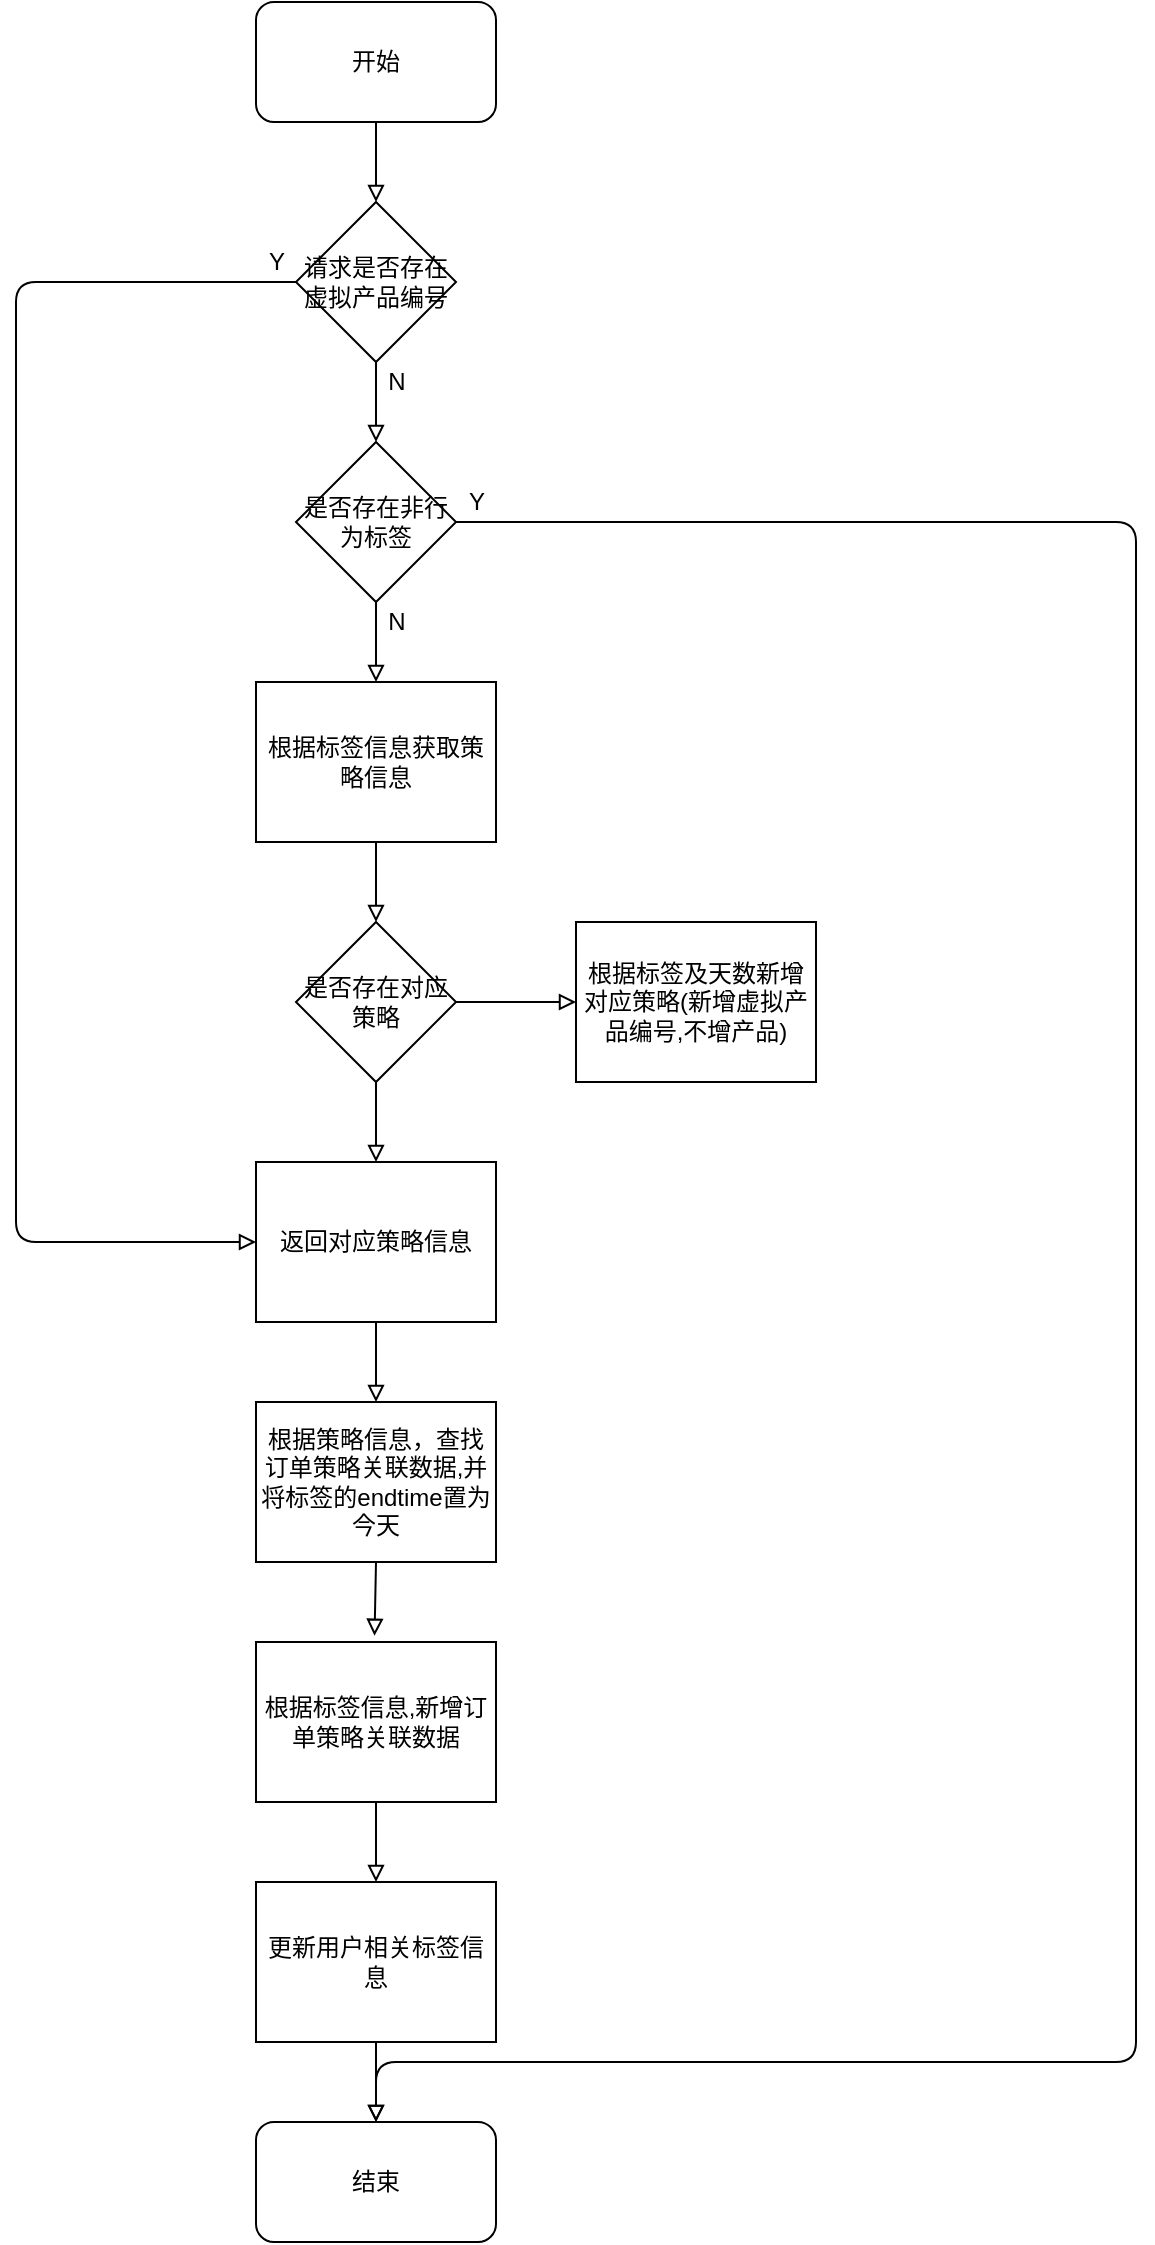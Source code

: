 <mxfile version="14.4.2" type="github"><diagram id="NsRqkNshq-TtzS5PxYCq" name="Page-1"><mxGraphModel dx="1183" dy="668" grid="1" gridSize="10" guides="1" tooltips="1" connect="1" arrows="1" fold="1" page="1" pageScale="1" pageWidth="827" pageHeight="1169" math="0" shadow="0"><root><mxCell id="0"/><mxCell id="1" parent="0"/><mxCell id="KQAuMWb2YDfOb-wD1ZP7-2" value="开始" style="rounded=1;whiteSpace=wrap;html=1;" vertex="1" parent="1"><mxGeometry x="320" y="20" width="120" height="60" as="geometry"/></mxCell><mxCell id="KQAuMWb2YDfOb-wD1ZP7-3" value="根据标签信息获取策略信息" style="rounded=0;whiteSpace=wrap;html=1;" vertex="1" parent="1"><mxGeometry x="320" y="360" width="120" height="80" as="geometry"/></mxCell><mxCell id="KQAuMWb2YDfOb-wD1ZP7-5" value="是否存在对应策略" style="rhombus;whiteSpace=wrap;html=1;" vertex="1" parent="1"><mxGeometry x="340" y="480" width="80" height="80" as="geometry"/></mxCell><mxCell id="KQAuMWb2YDfOb-wD1ZP7-6" value="返回对应策略信息" style="rounded=0;whiteSpace=wrap;html=1;" vertex="1" parent="1"><mxGeometry x="320" y="600" width="120" height="80" as="geometry"/></mxCell><mxCell id="KQAuMWb2YDfOb-wD1ZP7-7" value="根据标签及天数新增对应策略(新增虚拟产品编号,不增产品)" style="rounded=0;whiteSpace=wrap;html=1;" vertex="1" parent="1"><mxGeometry x="480" y="480" width="120" height="80" as="geometry"/></mxCell><mxCell id="KQAuMWb2YDfOb-wD1ZP7-8" value="根据策略信息，查找订单策略关联数据,并将标签的endtime置为今天" style="rounded=0;whiteSpace=wrap;html=1;" vertex="1" parent="1"><mxGeometry x="320" y="720" width="120" height="80" as="geometry"/></mxCell><mxCell id="KQAuMWb2YDfOb-wD1ZP7-9" value="根据标签信息,新增订单策略关联数据" style="rounded=0;whiteSpace=wrap;html=1;" vertex="1" parent="1"><mxGeometry x="320" y="840" width="120" height="80" as="geometry"/></mxCell><mxCell id="KQAuMWb2YDfOb-wD1ZP7-10" value="更新用户相关标签信息" style="rounded=0;whiteSpace=wrap;html=1;" vertex="1" parent="1"><mxGeometry x="320" y="960" width="120" height="80" as="geometry"/></mxCell><mxCell id="KQAuMWb2YDfOb-wD1ZP7-12" value="是否存在非行为标签" style="rhombus;whiteSpace=wrap;html=1;" vertex="1" parent="1"><mxGeometry x="340" y="240" width="80" height="80" as="geometry"/></mxCell><mxCell id="KQAuMWb2YDfOb-wD1ZP7-14" value="请求是否存在虚拟产品编号" style="rhombus;whiteSpace=wrap;html=1;" vertex="1" parent="1"><mxGeometry x="340" y="120" width="80" height="80" as="geometry"/></mxCell><mxCell id="KQAuMWb2YDfOb-wD1ZP7-15" value="" style="endArrow=block;html=1;endFill=0;exitX=0.5;exitY=1;exitDx=0;exitDy=0;" edge="1" parent="1" source="KQAuMWb2YDfOb-wD1ZP7-2" target="KQAuMWb2YDfOb-wD1ZP7-14"><mxGeometry width="50" height="50" relative="1" as="geometry"><mxPoint x="580" y="100" as="sourcePoint"/><mxPoint x="580" y="190" as="targetPoint"/></mxGeometry></mxCell><mxCell id="KQAuMWb2YDfOb-wD1ZP7-16" value="" style="endArrow=block;html=1;endFill=0;exitX=0.5;exitY=1;exitDx=0;exitDy=0;entryX=0.5;entryY=0;entryDx=0;entryDy=0;" edge="1" parent="1" source="KQAuMWb2YDfOb-wD1ZP7-14" target="KQAuMWb2YDfOb-wD1ZP7-12"><mxGeometry width="50" height="50" relative="1" as="geometry"><mxPoint x="590" y="110" as="sourcePoint"/><mxPoint x="590" y="200" as="targetPoint"/></mxGeometry></mxCell><mxCell id="KQAuMWb2YDfOb-wD1ZP7-17" value="" style="endArrow=block;html=1;endFill=0;exitX=0.5;exitY=1;exitDx=0;exitDy=0;entryX=0.5;entryY=0;entryDx=0;entryDy=0;" edge="1" parent="1" source="KQAuMWb2YDfOb-wD1ZP7-12" target="KQAuMWb2YDfOb-wD1ZP7-3"><mxGeometry width="50" height="50" relative="1" as="geometry"><mxPoint x="600" y="120" as="sourcePoint"/><mxPoint x="600" y="210" as="targetPoint"/></mxGeometry></mxCell><mxCell id="KQAuMWb2YDfOb-wD1ZP7-18" value="" style="endArrow=block;html=1;endFill=0;exitX=0.5;exitY=1;exitDx=0;exitDy=0;entryX=0.5;entryY=0;entryDx=0;entryDy=0;" edge="1" parent="1" source="KQAuMWb2YDfOb-wD1ZP7-3" target="KQAuMWb2YDfOb-wD1ZP7-5"><mxGeometry width="50" height="50" relative="1" as="geometry"><mxPoint x="500" y="360" as="sourcePoint"/><mxPoint x="500" y="450" as="targetPoint"/></mxGeometry></mxCell><mxCell id="KQAuMWb2YDfOb-wD1ZP7-21" value="" style="endArrow=block;html=1;endFill=0;exitX=0.5;exitY=1;exitDx=0;exitDy=0;" edge="1" parent="1" source="KQAuMWb2YDfOb-wD1ZP7-5" target="KQAuMWb2YDfOb-wD1ZP7-6"><mxGeometry width="50" height="50" relative="1" as="geometry"><mxPoint x="670" y="470" as="sourcePoint"/><mxPoint x="670" y="560" as="targetPoint"/></mxGeometry></mxCell><mxCell id="KQAuMWb2YDfOb-wD1ZP7-22" value="" style="endArrow=block;html=1;endFill=0;exitX=1;exitY=0.5;exitDx=0;exitDy=0;" edge="1" parent="1" source="KQAuMWb2YDfOb-wD1ZP7-5" target="KQAuMWb2YDfOb-wD1ZP7-7"><mxGeometry width="50" height="50" relative="1" as="geometry"><mxPoint x="680" y="480" as="sourcePoint"/><mxPoint x="490" y="540" as="targetPoint"/></mxGeometry></mxCell><mxCell id="KQAuMWb2YDfOb-wD1ZP7-23" value="" style="endArrow=block;html=1;endFill=0;exitX=0.5;exitY=1;exitDx=0;exitDy=0;entryX=0.5;entryY=0;entryDx=0;entryDy=0;" edge="1" parent="1" source="KQAuMWb2YDfOb-wD1ZP7-6" target="KQAuMWb2YDfOb-wD1ZP7-8"><mxGeometry width="50" height="50" relative="1" as="geometry"><mxPoint x="690" y="490" as="sourcePoint"/><mxPoint x="690" y="580" as="targetPoint"/></mxGeometry></mxCell><mxCell id="KQAuMWb2YDfOb-wD1ZP7-24" value="" style="endArrow=block;html=1;endFill=0;exitX=0.5;exitY=1;exitDx=0;exitDy=0;entryX=0.494;entryY=-0.039;entryDx=0;entryDy=0;entryPerimeter=0;" edge="1" parent="1" source="KQAuMWb2YDfOb-wD1ZP7-8" target="KQAuMWb2YDfOb-wD1ZP7-9"><mxGeometry width="50" height="50" relative="1" as="geometry"><mxPoint x="700" y="500" as="sourcePoint"/><mxPoint x="700" y="590" as="targetPoint"/></mxGeometry></mxCell><mxCell id="KQAuMWb2YDfOb-wD1ZP7-25" value="" style="endArrow=block;html=1;endFill=0;exitX=0.5;exitY=1;exitDx=0;exitDy=0;entryX=0.5;entryY=0;entryDx=0;entryDy=0;" edge="1" parent="1" source="KQAuMWb2YDfOb-wD1ZP7-9" target="KQAuMWb2YDfOb-wD1ZP7-10"><mxGeometry width="50" height="50" relative="1" as="geometry"><mxPoint x="540" y="840" as="sourcePoint"/><mxPoint x="540" y="930" as="targetPoint"/></mxGeometry></mxCell><mxCell id="KQAuMWb2YDfOb-wD1ZP7-26" value="" style="endArrow=block;html=1;endFill=0;exitX=0.5;exitY=1;exitDx=0;exitDy=0;entryX=0.5;entryY=0;entryDx=0;entryDy=0;" edge="1" parent="1" source="KQAuMWb2YDfOb-wD1ZP7-10" target="KQAuMWb2YDfOb-wD1ZP7-28"><mxGeometry width="50" height="50" relative="1" as="geometry"><mxPoint x="550" y="850" as="sourcePoint"/><mxPoint x="550" y="940" as="targetPoint"/></mxGeometry></mxCell><mxCell id="KQAuMWb2YDfOb-wD1ZP7-27" value="" style="endArrow=block;html=1;endFill=0;exitX=0;exitY=0.5;exitDx=0;exitDy=0;entryX=0;entryY=0.5;entryDx=0;entryDy=0;" edge="1" parent="1" source="KQAuMWb2YDfOb-wD1ZP7-14" target="KQAuMWb2YDfOb-wD1ZP7-6"><mxGeometry width="50" height="50" relative="1" as="geometry"><mxPoint x="720" y="460" as="sourcePoint"/><mxPoint x="250" y="570" as="targetPoint"/><Array as="points"><mxPoint x="200" y="160"/><mxPoint x="200" y="640"/></Array></mxGeometry></mxCell><mxCell id="KQAuMWb2YDfOb-wD1ZP7-28" value="结束" style="rounded=1;whiteSpace=wrap;html=1;" vertex="1" parent="1"><mxGeometry x="320" y="1080" width="120" height="60" as="geometry"/></mxCell><mxCell id="KQAuMWb2YDfOb-wD1ZP7-29" value="Y" style="text;html=1;align=center;verticalAlign=middle;resizable=0;points=[];autosize=1;" vertex="1" parent="1"><mxGeometry x="320" y="140" width="20" height="20" as="geometry"/></mxCell><mxCell id="KQAuMWb2YDfOb-wD1ZP7-30" value="N" style="text;html=1;align=center;verticalAlign=middle;resizable=0;points=[];autosize=1;" vertex="1" parent="1"><mxGeometry x="380" y="200" width="20" height="20" as="geometry"/></mxCell><mxCell id="KQAuMWb2YDfOb-wD1ZP7-31" value="N" style="text;html=1;align=center;verticalAlign=middle;resizable=0;points=[];autosize=1;" vertex="1" parent="1"><mxGeometry x="380" y="320" width="20" height="20" as="geometry"/></mxCell><mxCell id="KQAuMWb2YDfOb-wD1ZP7-32" value="" style="endArrow=block;html=1;endFill=0;exitX=1;exitY=0.5;exitDx=0;exitDy=0;" edge="1" parent="1" source="KQAuMWb2YDfOb-wD1ZP7-12"><mxGeometry width="50" height="50" relative="1" as="geometry"><mxPoint x="440" y="279.58" as="sourcePoint"/><mxPoint x="380" y="1080" as="targetPoint"/><Array as="points"><mxPoint x="760" y="280"/><mxPoint x="760" y="1050"/><mxPoint x="380" y="1050"/></Array></mxGeometry></mxCell><mxCell id="KQAuMWb2YDfOb-wD1ZP7-33" value="Y" style="text;html=1;align=center;verticalAlign=middle;resizable=0;points=[];autosize=1;" vertex="1" parent="1"><mxGeometry x="420" y="260" width="20" height="20" as="geometry"/></mxCell></root></mxGraphModel></diagram></mxfile>